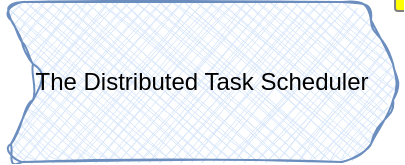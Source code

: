 <mxfile version="24.6.0" type="github">
  <diagram name="The Distributed Task Scheduler" id="Ux5SmqHkXBmoE8T36Ttg">
    <mxGraphModel dx="892" dy="598" grid="1" gridSize="10" guides="1" tooltips="1" connect="1" arrows="1" fold="1" page="1" pageScale="1" pageWidth="850" pageHeight="1100" math="0" shadow="0">
      <root>
        <mxCell id="0" />
        <mxCell id="1" parent="0" />
        <mxCell id="6HLFTszCQUKlmDEo8S2R-1" value="The Distributed Task Scheduler" style="shape=step;perimeter=stepPerimeter;whiteSpace=wrap;html=1;fixedSize=1;sketch=1;curveFitting=1;jiggle=2;shadow=0;rounded=1;fillStyle=cross-hatch;fillColor=#dae8fc;strokeColor=#6c8ebf;treeFolding=1;treeMoving=1;enumerate=1;" vertex="1" parent="1">
          <mxGeometry y="520" width="200" height="80" as="geometry" />
        </mxCell>
      </root>
    </mxGraphModel>
  </diagram>
</mxfile>
